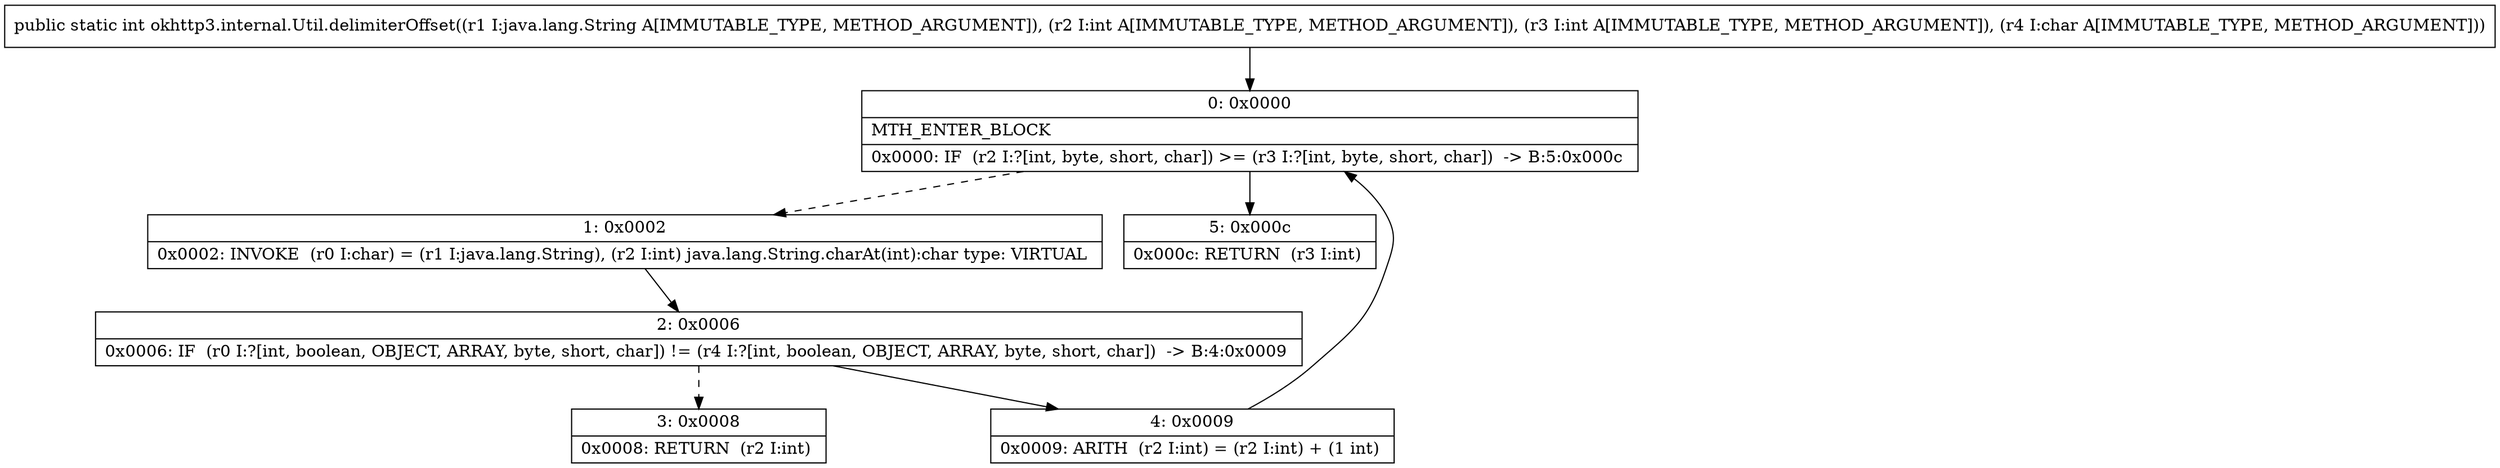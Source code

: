 digraph "CFG forokhttp3.internal.Util.delimiterOffset(Ljava\/lang\/String;IIC)I" {
Node_0 [shape=record,label="{0\:\ 0x0000|MTH_ENTER_BLOCK\l|0x0000: IF  (r2 I:?[int, byte, short, char]) \>= (r3 I:?[int, byte, short, char])  \-\> B:5:0x000c \l}"];
Node_1 [shape=record,label="{1\:\ 0x0002|0x0002: INVOKE  (r0 I:char) = (r1 I:java.lang.String), (r2 I:int) java.lang.String.charAt(int):char type: VIRTUAL \l}"];
Node_2 [shape=record,label="{2\:\ 0x0006|0x0006: IF  (r0 I:?[int, boolean, OBJECT, ARRAY, byte, short, char]) != (r4 I:?[int, boolean, OBJECT, ARRAY, byte, short, char])  \-\> B:4:0x0009 \l}"];
Node_3 [shape=record,label="{3\:\ 0x0008|0x0008: RETURN  (r2 I:int) \l}"];
Node_4 [shape=record,label="{4\:\ 0x0009|0x0009: ARITH  (r2 I:int) = (r2 I:int) + (1 int) \l}"];
Node_5 [shape=record,label="{5\:\ 0x000c|0x000c: RETURN  (r3 I:int) \l}"];
MethodNode[shape=record,label="{public static int okhttp3.internal.Util.delimiterOffset((r1 I:java.lang.String A[IMMUTABLE_TYPE, METHOD_ARGUMENT]), (r2 I:int A[IMMUTABLE_TYPE, METHOD_ARGUMENT]), (r3 I:int A[IMMUTABLE_TYPE, METHOD_ARGUMENT]), (r4 I:char A[IMMUTABLE_TYPE, METHOD_ARGUMENT])) }"];
MethodNode -> Node_0;
Node_0 -> Node_1[style=dashed];
Node_0 -> Node_5;
Node_1 -> Node_2;
Node_2 -> Node_3[style=dashed];
Node_2 -> Node_4;
Node_4 -> Node_0;
}

